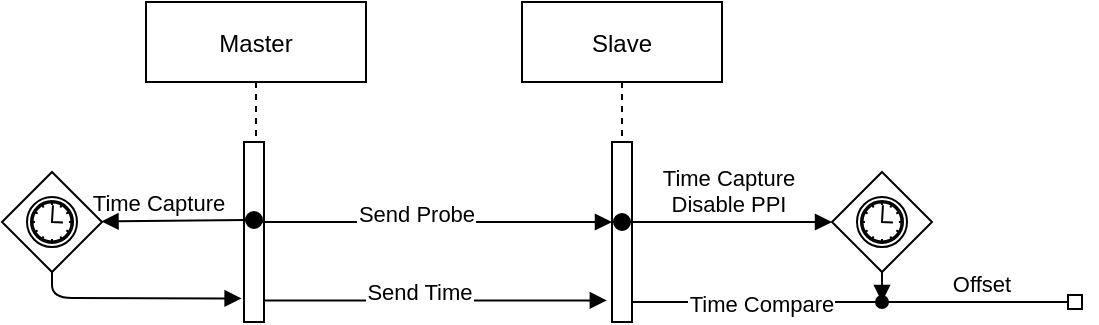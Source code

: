 <mxfile version="13.6.2" type="device"><diagram id="kgpKYQtTHZ0yAKxKKP6v" name="Page-1"><mxGraphModel dx="677" dy="340" grid="1" gridSize="10" guides="1" tooltips="1" connect="1" arrows="1" fold="1" page="1" pageScale="1" pageWidth="850" pageHeight="1100" math="0" shadow="0"><root><mxCell id="0"/><mxCell id="1" parent="0"/><mxCell id="3nuBFxr9cyL0pnOWT2aG-1" value="Master" style="shape=umlLifeline;perimeter=lifelinePerimeter;container=1;collapsible=0;recursiveResize=0;rounded=0;shadow=0;strokeWidth=1;" parent="1" vertex="1"><mxGeometry x="112" y="80" width="110" height="160" as="geometry"/></mxCell><mxCell id="3nuBFxr9cyL0pnOWT2aG-2" value="" style="points=[];perimeter=orthogonalPerimeter;rounded=0;shadow=0;strokeWidth=1;" parent="3nuBFxr9cyL0pnOWT2aG-1" vertex="1"><mxGeometry x="49" y="70" width="10" height="90" as="geometry"/></mxCell><mxCell id="3nuBFxr9cyL0pnOWT2aG-5" value="Slave" style="shape=umlLifeline;perimeter=lifelinePerimeter;container=1;collapsible=0;recursiveResize=0;rounded=0;shadow=0;strokeWidth=1;size=40;" parent="1" vertex="1"><mxGeometry x="300" y="80" width="100" height="160" as="geometry"/></mxCell><mxCell id="3nuBFxr9cyL0pnOWT2aG-6" value="" style="points=[];perimeter=orthogonalPerimeter;rounded=0;shadow=0;strokeWidth=1;" parent="3nuBFxr9cyL0pnOWT2aG-5" vertex="1"><mxGeometry x="45" y="70" width="10" height="90" as="geometry"/></mxCell><mxCell id="3nuBFxr9cyL0pnOWT2aG-8" value="Send Probe" style="verticalAlign=bottom;endArrow=block;shadow=0;strokeWidth=1;" parent="1" target="3nuBFxr9cyL0pnOWT2aG-6" edge="1"><mxGeometry x="-0.092" y="-5" relative="1" as="geometry"><mxPoint x="166" y="190" as="sourcePoint"/><mxPoint as="offset"/></mxGeometry></mxCell><mxCell id="ate2yz20o2fH73H9zGfJ-4" value="" style="shape=mxgraph.bpmn.shape;html=1;verticalLabelPosition=bottom;labelBackgroundColor=#ffffff;verticalAlign=top;align=center;perimeter=rhombusPerimeter;background=gateway;outlineConnect=0;outline=catching;symbol=timer;" parent="1" vertex="1"><mxGeometry x="40" y="165" width="50" height="50" as="geometry"/></mxCell><mxCell id="ate2yz20o2fH73H9zGfJ-5" value="Offset" style="verticalAlign=bottom;startArrow=oval;endArrow=box;startSize=3;shadow=0;strokeWidth=1;labelBackgroundColor=none;endFill=0;startFill=1;endSize=5;" parent="1" edge="1"><mxGeometry relative="1" as="geometry"><mxPoint x="480" y="230" as="sourcePoint"/><mxPoint x="580" y="230" as="targetPoint"/><mxPoint as="offset"/></mxGeometry></mxCell><mxCell id="ate2yz20o2fH73H9zGfJ-6" value="" style="shape=mxgraph.bpmn.shape;html=1;verticalLabelPosition=bottom;labelBackgroundColor=#ffffff;verticalAlign=top;align=center;perimeter=rhombusPerimeter;background=gateway;outlineConnect=0;outline=catching;symbol=timer;" parent="1" vertex="1"><mxGeometry x="455" y="165" width="50" height="50" as="geometry"/></mxCell><mxCell id="ate2yz20o2fH73H9zGfJ-7" value="Time Compare" style="verticalAlign=bottom;endArrow=oval;shadow=0;strokeWidth=1;endFill=1;" parent="1" edge="1" source="3nuBFxr9cyL0pnOWT2aG-6"><mxGeometry x="0.04" y="-10" relative="1" as="geometry"><mxPoint x="360.5" y="229.6" as="sourcePoint"/><mxPoint x="480" y="230" as="targetPoint"/><mxPoint as="offset"/></mxGeometry></mxCell><mxCell id="3nuBFxr9cyL0pnOWT2aG-3" value="Time Capture" style="verticalAlign=bottom;startArrow=oval;endArrow=block;startSize=8;shadow=0;strokeWidth=1;labelBackgroundColor=none;" parent="1" target="ate2yz20o2fH73H9zGfJ-4" edge="1"><mxGeometry x="0.25" relative="1" as="geometry"><mxPoint x="166" y="189" as="sourcePoint"/><mxPoint x="161" y="190" as="targetPoint"/><mxPoint as="offset"/></mxGeometry></mxCell><mxCell id="MBjzExhxP98b2dLkz4dQ-2" value="Time Capture&#10;Disable PPI" style="verticalAlign=bottom;startArrow=oval;endArrow=block;startSize=8;shadow=0;strokeWidth=1;labelBackgroundColor=none;" edge="1" parent="1" target="ate2yz20o2fH73H9zGfJ-6"><mxGeometry x="0.02" relative="1" as="geometry"><mxPoint x="350" y="190" as="sourcePoint"/><mxPoint x="100" y="200" as="targetPoint"/><mxPoint as="offset"/></mxGeometry></mxCell><mxCell id="MBjzExhxP98b2dLkz4dQ-3" value="" style="verticalAlign=bottom;endArrow=block;shadow=0;strokeWidth=1;exitX=0.5;exitY=1;exitDx=0;exitDy=0;entryX=-0.12;entryY=0.869;entryDx=0;entryDy=0;entryPerimeter=0;" edge="1" parent="1" source="ate2yz20o2fH73H9zGfJ-4" target="3nuBFxr9cyL0pnOWT2aG-2"><mxGeometry x="-0.092" y="-5" relative="1" as="geometry"><mxPoint x="160" y="280" as="sourcePoint"/><mxPoint as="offset"/><mxPoint x="334" y="280" as="targetPoint"/><Array as="points"><mxPoint x="65" y="228"/></Array></mxGeometry></mxCell><mxCell id="MBjzExhxP98b2dLkz4dQ-5" value="Send Time" style="verticalAlign=bottom;endArrow=block;shadow=0;strokeWidth=1;entryX=-0.257;entryY=0.88;entryDx=0;entryDy=0;entryPerimeter=0;" edge="1" parent="1" source="3nuBFxr9cyL0pnOWT2aG-2" target="3nuBFxr9cyL0pnOWT2aG-6"><mxGeometry x="-0.092" y="-5" relative="1" as="geometry"><mxPoint x="181" y="200" as="sourcePoint"/><mxPoint as="offset"/><mxPoint x="355" y="200" as="targetPoint"/></mxGeometry></mxCell><mxCell id="MBjzExhxP98b2dLkz4dQ-6" value="" style="verticalAlign=bottom;endArrow=block;shadow=0;strokeWidth=1;exitX=0.5;exitY=1;exitDx=0;exitDy=0;" edge="1" parent="1" source="ate2yz20o2fH73H9zGfJ-6"><mxGeometry x="-0.092" y="-5" relative="1" as="geometry"><mxPoint x="75" y="225" as="sourcePoint"/><mxPoint as="offset"/><mxPoint x="480" y="230" as="targetPoint"/><Array as="points"/></mxGeometry></mxCell></root></mxGraphModel></diagram></mxfile>